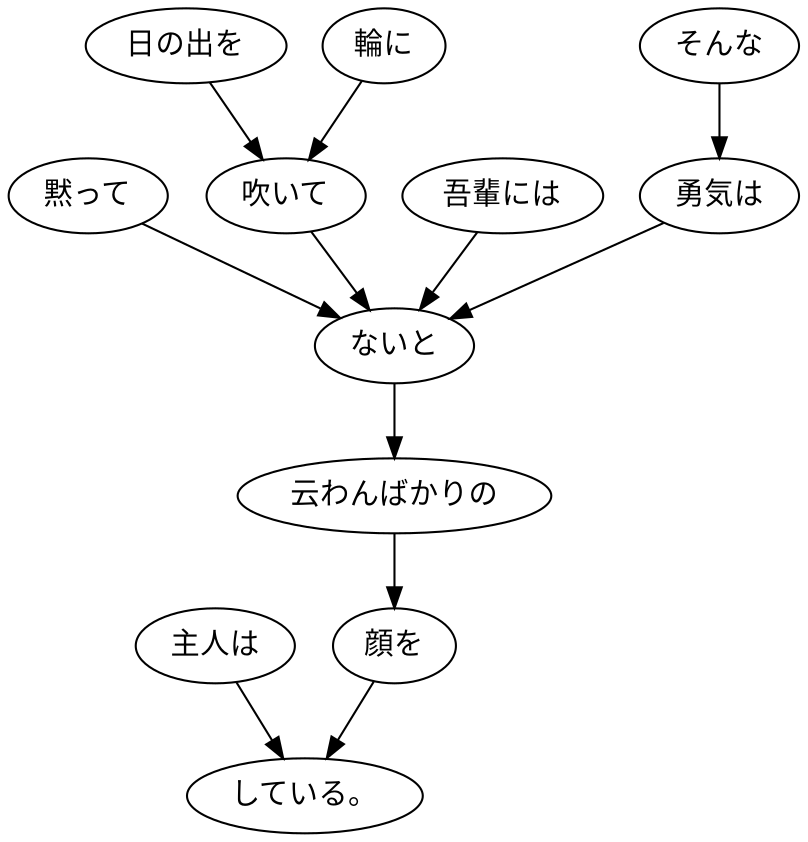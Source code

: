 digraph graph314 {
	node0 [label="主人は"];
	node1 [label="黙って"];
	node2 [label="日の出を"];
	node3 [label="輪に"];
	node4 [label="吹いて"];
	node5 [label="吾輩には"];
	node6 [label="そんな"];
	node7 [label="勇気は"];
	node8 [label="ないと"];
	node9 [label="云わんばかりの"];
	node10 [label="顔を"];
	node11 [label="している。"];
	node0 -> node11;
	node1 -> node8;
	node2 -> node4;
	node3 -> node4;
	node4 -> node8;
	node5 -> node8;
	node6 -> node7;
	node7 -> node8;
	node8 -> node9;
	node9 -> node10;
	node10 -> node11;
}
